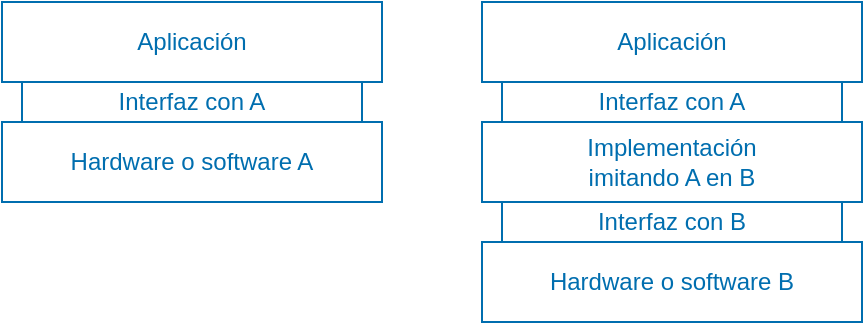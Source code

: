 <mxfile>
    <diagram id="73xuU_HKvgiZJi6Y1MkD" name="Page-1">
        <mxGraphModel dx="536" dy="546" grid="1" gridSize="10" guides="1" tooltips="1" connect="1" arrows="1" fold="1" page="1" pageScale="1" pageWidth="850" pageHeight="1100" math="0" shadow="0">
            <root>
                <mxCell id="0"/>
                <mxCell id="1" parent="0"/>
                <mxCell id="3" value="Aplicación" style="rounded=0;whiteSpace=wrap;html=1;fillColor=none;fontColor=light-dark(#006EAF,#006EAF);strokeColor=light-dark(#006EAF,#006EAF);" parent="1" vertex="1">
                    <mxGeometry x="40" y="40" width="190" height="40" as="geometry"/>
                </mxCell>
                <mxCell id="7" value="Hardware o software A" style="rounded=0;whiteSpace=wrap;html=1;fillColor=none;fontColor=light-dark(#006EAF,#006EAF);strokeColor=light-dark(#006EAF,#006EAF);" parent="1" vertex="1">
                    <mxGeometry x="40" y="100" width="190" height="40" as="geometry"/>
                </mxCell>
                <mxCell id="8" value="Interfaz con A" style="rounded=0;whiteSpace=wrap;html=1;fillColor=none;fontColor=light-dark(#006EAF,#006EAF);strokeColor=light-dark(#006EAF,#006EAF);" parent="1" vertex="1">
                    <mxGeometry x="50" y="80" width="170" height="20" as="geometry"/>
                </mxCell>
                <mxCell id="10" value="Aplicación" style="rounded=0;whiteSpace=wrap;html=1;fillColor=none;fontColor=light-dark(#006EAF,#006EAF);strokeColor=light-dark(#006EAF,#006EAF);" parent="1" vertex="1">
                    <mxGeometry x="280" y="40" width="190" height="40" as="geometry"/>
                </mxCell>
                <mxCell id="11" value="Implementación&lt;br&gt;imitando A en B" style="rounded=0;whiteSpace=wrap;html=1;fillColor=none;fontColor=light-dark(#006EAF,#006EAF);strokeColor=light-dark(#006EAF,#006EAF);" parent="1" vertex="1">
                    <mxGeometry x="280" y="100" width="190" height="40" as="geometry"/>
                </mxCell>
                <mxCell id="12" value="Interfaz con A" style="rounded=0;whiteSpace=wrap;html=1;fillColor=none;fontColor=light-dark(#006EAF,#006EAF);strokeColor=light-dark(#006EAF,#006EAF);" parent="1" vertex="1">
                    <mxGeometry x="290" y="80" width="170" height="20" as="geometry"/>
                </mxCell>
                <mxCell id="13" value="Hardware o software B" style="rounded=0;whiteSpace=wrap;html=1;fillColor=none;fontColor=light-dark(#006EAF,#006EAF);strokeColor=light-dark(#006EAF,#006EAF);" parent="1" vertex="1">
                    <mxGeometry x="280" y="160" width="190" height="40" as="geometry"/>
                </mxCell>
                <mxCell id="14" value="Interfaz con B" style="rounded=0;whiteSpace=wrap;html=1;fillColor=none;fontColor=light-dark(#006EAF,#006EAF);strokeColor=light-dark(#006EAF,#006EAF);" parent="1" vertex="1">
                    <mxGeometry x="290" y="140" width="170" height="20" as="geometry"/>
                </mxCell>
            </root>
        </mxGraphModel>
    </diagram>
</mxfile>